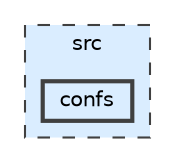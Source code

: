 digraph "src/confs"
{
 // LATEX_PDF_SIZE
  bgcolor="transparent";
  edge [fontname=Helvetica,fontsize=10,labelfontname=Helvetica,labelfontsize=10];
  node [fontname=Helvetica,fontsize=10,shape=box,height=0.2,width=0.4];
  compound=true
  subgraph clusterdir_68267d1309a1af8e8297ef4c3efbcdba {
    graph [ bgcolor="#daedff", pencolor="grey25", label="src", fontname=Helvetica,fontsize=10 style="filled,dashed", URL="dir_68267d1309a1af8e8297ef4c3efbcdba.html",tooltip=""]
  dir_61736ec4b98040e352c5708b9ec7e45d [label="confs", fillcolor="#daedff", color="grey25", style="filled,bold", URL="dir_61736ec4b98040e352c5708b9ec7e45d.html",tooltip=""];
  }
}
